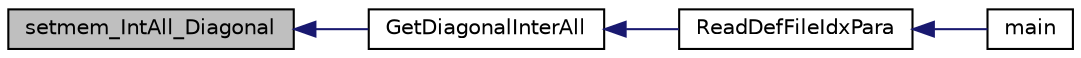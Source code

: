 digraph "setmem_IntAll_Diagonal"
{
 // INTERACTIVE_SVG=YES
  edge [fontname="Helvetica",fontsize="10",labelfontname="Helvetica",labelfontsize="10"];
  node [fontname="Helvetica",fontsize="10",shape=record];
  rankdir="LR";
  Node1 [label="setmem_IntAll_Diagonal",height=0.2,width=0.4,color="black", fillcolor="grey75", style="filled", fontcolor="black"];
  Node1 -> Node2 [dir="back",color="midnightblue",fontsize="10",style="solid",fontname="Helvetica"];
  Node2 [label="GetDiagonalInterAll",height=0.2,width=0.4,color="black", fillcolor="white", style="filled",URL="$readdef_8c.html#a1ee27476e504ff51ff417c1922a35929"];
  Node2 -> Node3 [dir="back",color="midnightblue",fontsize="10",style="solid",fontname="Helvetica"];
  Node3 [label="ReadDefFileIdxPara",height=0.2,width=0.4,color="black", fillcolor="white", style="filled",URL="$readdef_8c.html#a3e0777f41256f28ec11b3e63e993b3c1"];
  Node3 -> Node4 [dir="back",color="midnightblue",fontsize="10",style="solid",fontname="Helvetica"];
  Node4 [label="main",height=0.2,width=0.4,color="black", fillcolor="white", style="filled",URL="$_h_phi_main_8c.html#a0ddf1224851353fc92bfbff6f499fa97",tooltip="Main program for HPhi. "];
}
